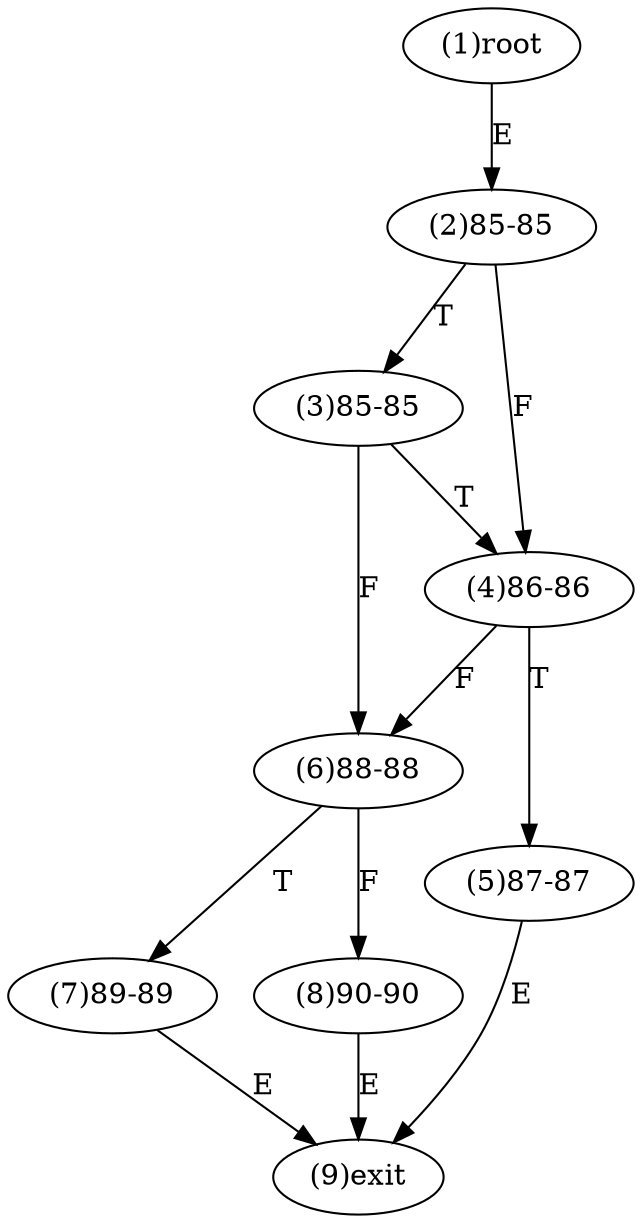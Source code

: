 digraph "" { 
1[ label="(1)root"];
2[ label="(2)85-85"];
3[ label="(3)85-85"];
4[ label="(4)86-86"];
5[ label="(5)87-87"];
6[ label="(6)88-88"];
7[ label="(7)89-89"];
8[ label="(8)90-90"];
9[ label="(9)exit"];
1->2[ label="E"];
2->4[ label="F"];
2->3[ label="T"];
3->6[ label="F"];
3->4[ label="T"];
4->6[ label="F"];
4->5[ label="T"];
5->9[ label="E"];
6->8[ label="F"];
6->7[ label="T"];
7->9[ label="E"];
8->9[ label="E"];
}